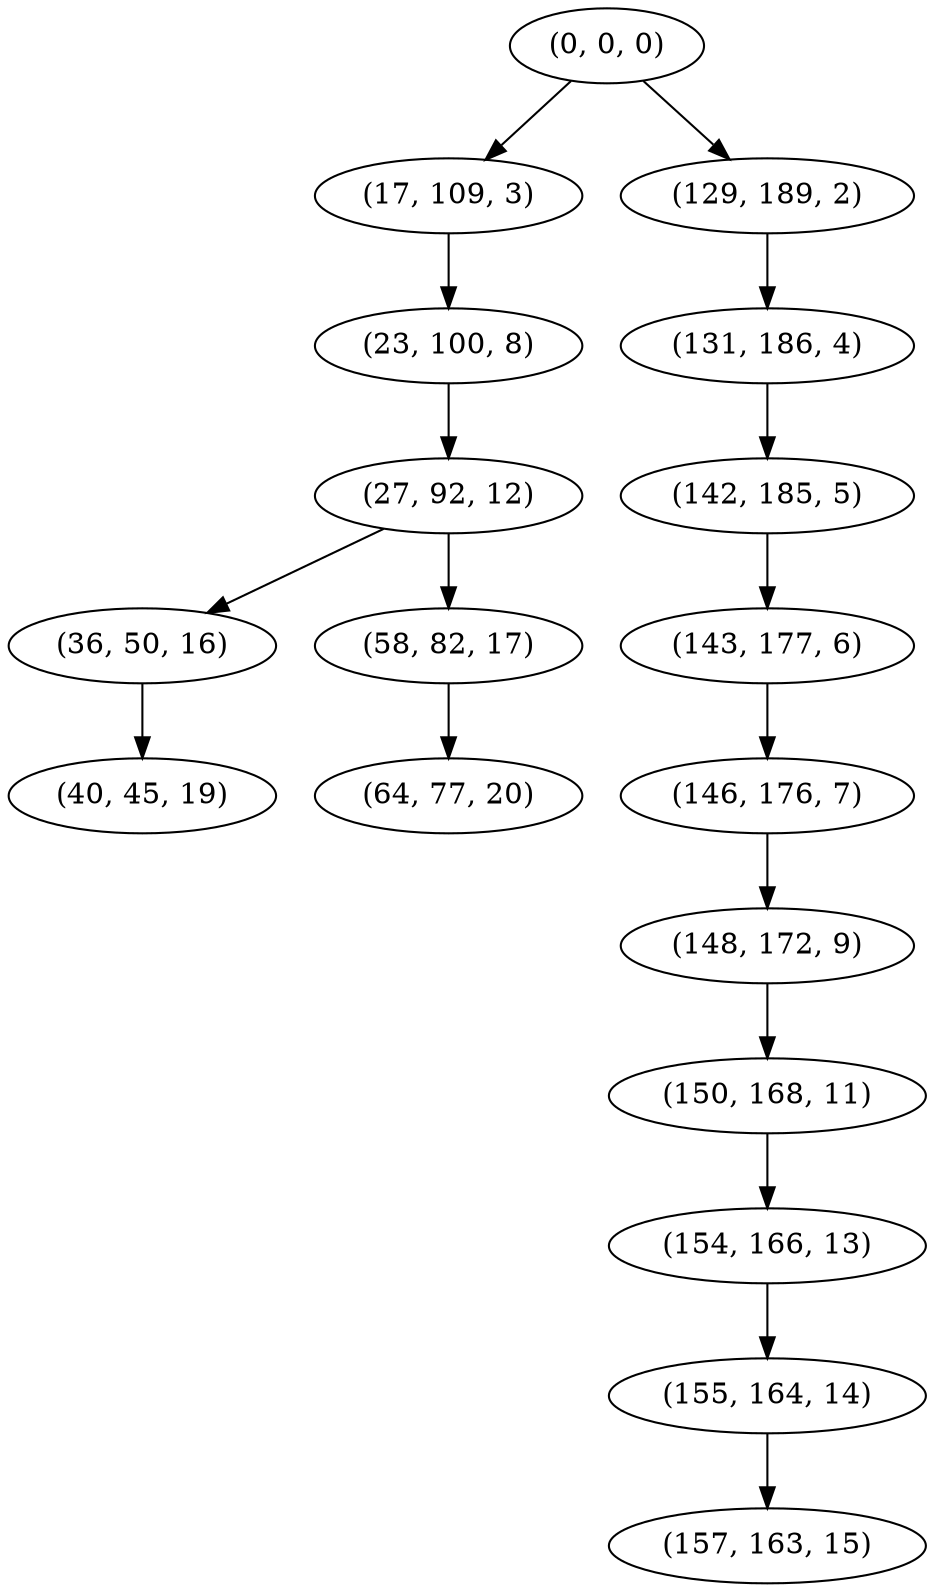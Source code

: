 digraph tree {
    "(0, 0, 0)";
    "(17, 109, 3)";
    "(23, 100, 8)";
    "(27, 92, 12)";
    "(36, 50, 16)";
    "(40, 45, 19)";
    "(58, 82, 17)";
    "(64, 77, 20)";
    "(129, 189, 2)";
    "(131, 186, 4)";
    "(142, 185, 5)";
    "(143, 177, 6)";
    "(146, 176, 7)";
    "(148, 172, 9)";
    "(150, 168, 11)";
    "(154, 166, 13)";
    "(155, 164, 14)";
    "(157, 163, 15)";
    "(0, 0, 0)" -> "(17, 109, 3)";
    "(0, 0, 0)" -> "(129, 189, 2)";
    "(17, 109, 3)" -> "(23, 100, 8)";
    "(23, 100, 8)" -> "(27, 92, 12)";
    "(27, 92, 12)" -> "(36, 50, 16)";
    "(27, 92, 12)" -> "(58, 82, 17)";
    "(36, 50, 16)" -> "(40, 45, 19)";
    "(58, 82, 17)" -> "(64, 77, 20)";
    "(129, 189, 2)" -> "(131, 186, 4)";
    "(131, 186, 4)" -> "(142, 185, 5)";
    "(142, 185, 5)" -> "(143, 177, 6)";
    "(143, 177, 6)" -> "(146, 176, 7)";
    "(146, 176, 7)" -> "(148, 172, 9)";
    "(148, 172, 9)" -> "(150, 168, 11)";
    "(150, 168, 11)" -> "(154, 166, 13)";
    "(154, 166, 13)" -> "(155, 164, 14)";
    "(155, 164, 14)" -> "(157, 163, 15)";
}
